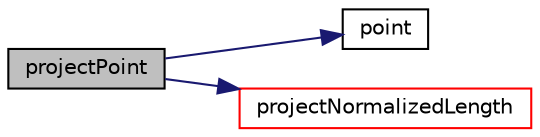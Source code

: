 digraph "projectPoint"
{
 // LATEX_PDF_SIZE
  edge [fontname="Helvetica",fontsize="10",labelfontname="Helvetica",labelfontsize="10"];
  node [fontname="Helvetica",fontsize="10",shape=record];
  rankdir="LR";
  Node1 [label="projectPoint",height=0.2,width=0.4,color="black", fillcolor="grey75", style="filled", fontcolor="black",tooltip=" "];
  Node1 -> Node2 [color="midnightblue",fontsize="10",style="solid",fontname="Helvetica"];
  Node2 [label="point",height=0.2,width=0.4,color="black", fillcolor="white", style="filled",URL="$classpFlow_1_1line.html#a6e9513d0b6634e97d81f0d7a3595248a",tooltip=" "];
  Node1 -> Node3 [color="midnightblue",fontsize="10",style="solid",fontname="Helvetica"];
  Node3 [label="projectNormalizedLength",height=0.2,width=0.4,color="red", fillcolor="white", style="filled",URL="$classpFlow_1_1line.html#a8f7e68844b0ce68632e965b0a1be767c",tooltip=" "];
}
